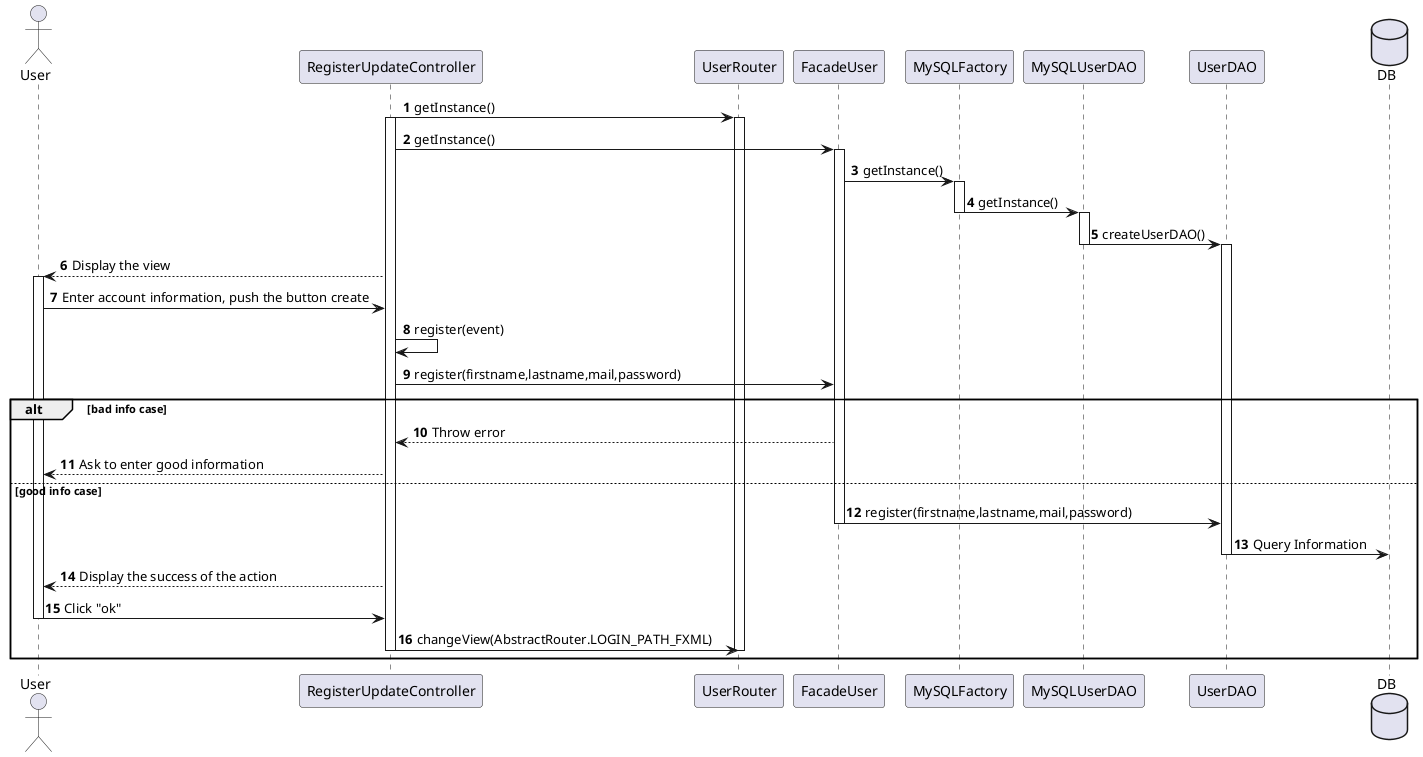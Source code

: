 @startuml
autonumber
actor User
RegisterUpdateController -> UserRouter : getInstance()
activate RegisterUpdateController
activate UserRouter
RegisterUpdateController -> FacadeUser : getInstance()
activate FacadeUser
FacadeUser -> MySQLFactory : getInstance()
activate MySQLFactory
MySQLFactory -> MySQLUserDAO : getInstance()
deactivate MySQLFactory
activate MySQLUserDAO
MySQLUserDAO -> UserDAO : createUserDAO()
deactivate MySQLUserDAO
activate UserDAO
RegisterUpdateController --> User : Display the view
activate User
User -> RegisterUpdateController : Enter account information, push the button create
RegisterUpdateController -> RegisterUpdateController : register(event)
RegisterUpdateController -> FacadeUser : register(firstname,lastname,mail,password)
alt bad info case
    FacadeUser --> RegisterUpdateController : Throw error
    RegisterUpdateController --> User : Ask to enter good information
else good info case
    FacadeUser -> UserDAO : register(firstname,lastname,mail,password)
    deactivate FacadeUser
    database DB
    UserDAO -> DB : Query Information
    deactivate UserDAO
    RegisterUpdateController --> User : Display the success of the action
    User -> RegisterUpdateController : Click "ok"
    deactivate User
    RegisterUpdateController -> UserRouter : changeView(AbstractRouter.LOGIN_PATH_FXML)
    deactivate RegisterUpdateController
    deactivate UserRouter
end
@enduml